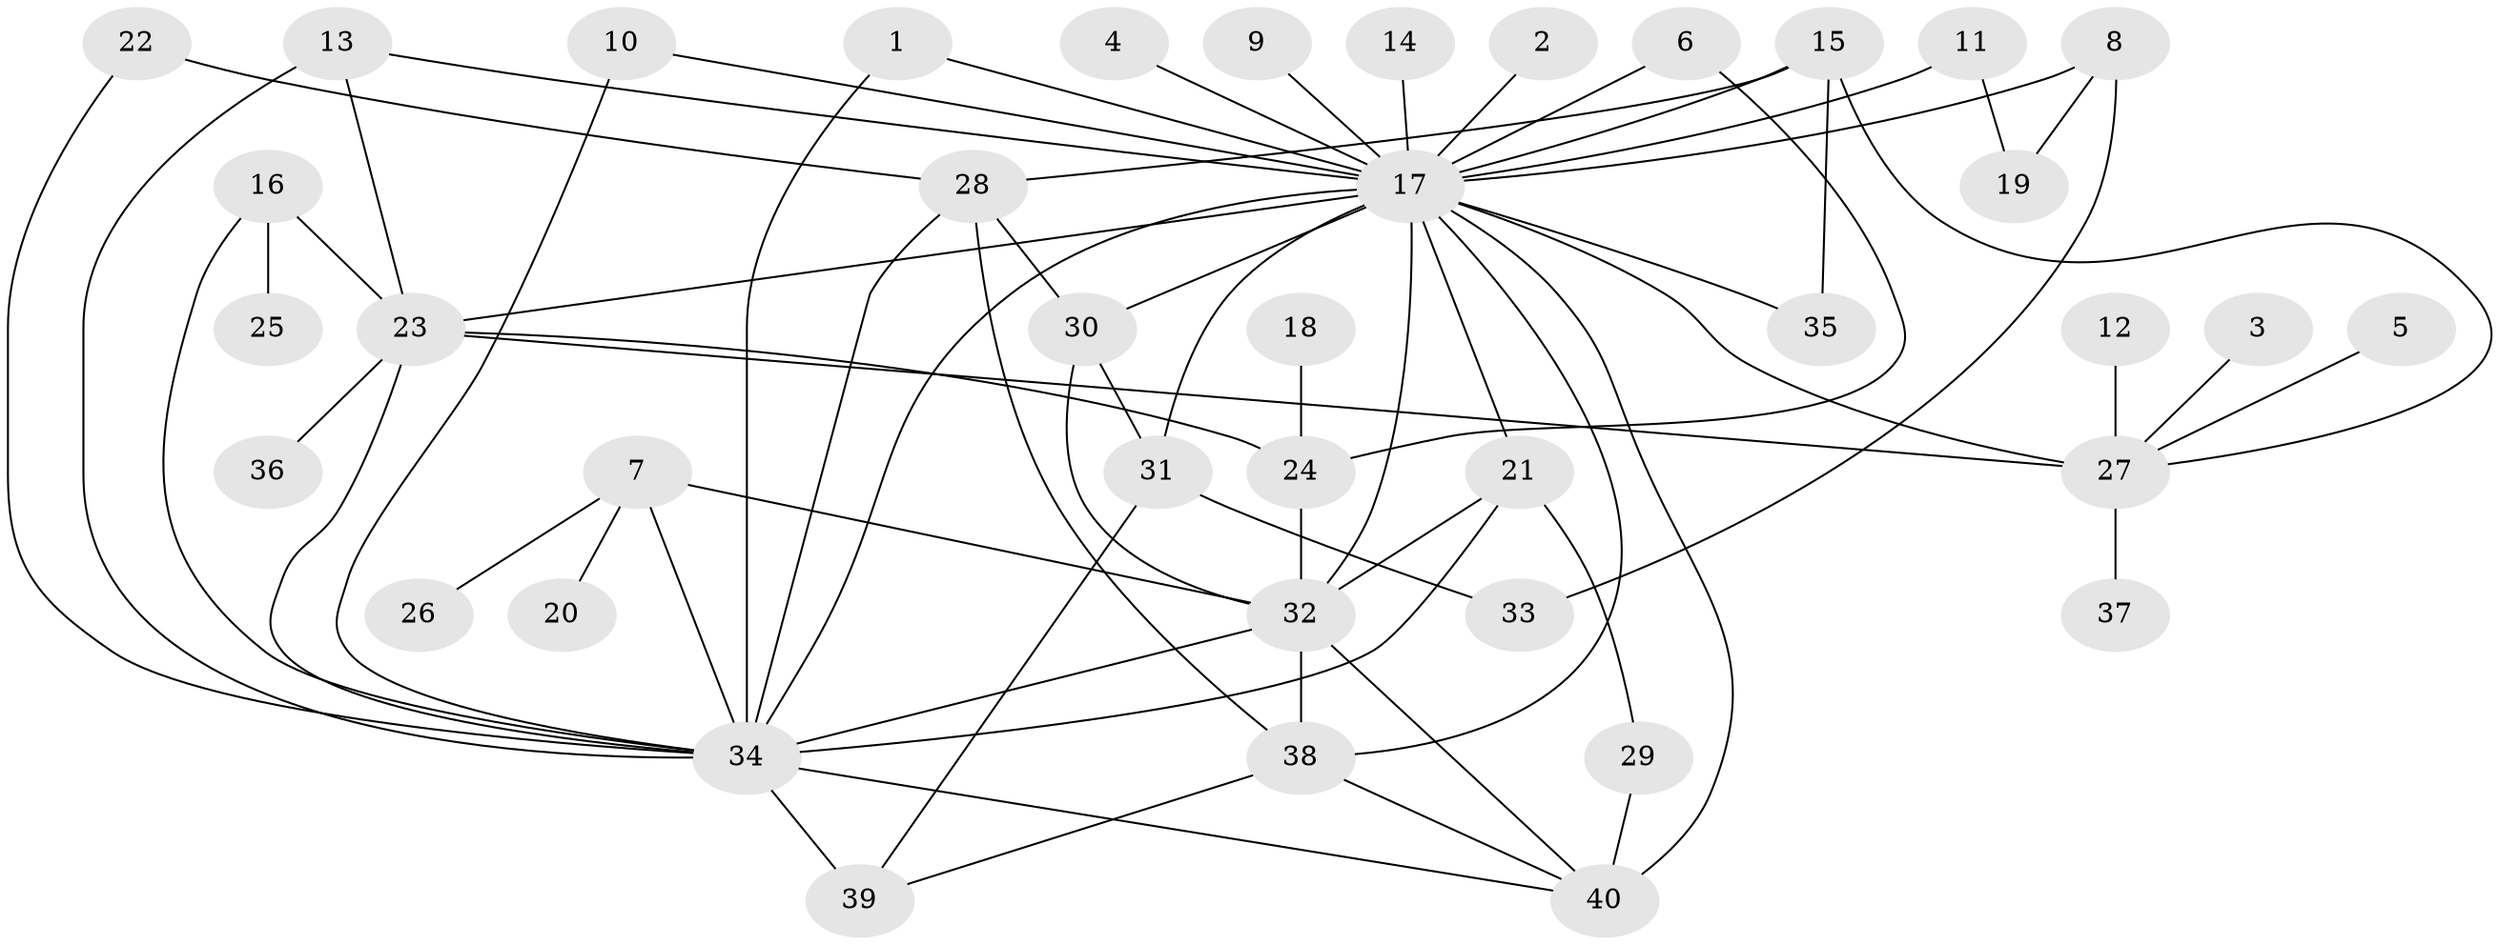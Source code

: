 // original degree distribution, {9: 0.02531645569620253, 35: 0.012658227848101266, 19: 0.012658227848101266, 3: 0.17721518987341772, 2: 0.26582278481012656, 1: 0.34177215189873417, 4: 0.05063291139240506, 5: 0.0759493670886076, 7: 0.012658227848101266, 12: 0.012658227848101266, 6: 0.012658227848101266}
// Generated by graph-tools (version 1.1) at 2025/01/03/09/25 03:01:49]
// undirected, 40 vertices, 69 edges
graph export_dot {
graph [start="1"]
  node [color=gray90,style=filled];
  1;
  2;
  3;
  4;
  5;
  6;
  7;
  8;
  9;
  10;
  11;
  12;
  13;
  14;
  15;
  16;
  17;
  18;
  19;
  20;
  21;
  22;
  23;
  24;
  25;
  26;
  27;
  28;
  29;
  30;
  31;
  32;
  33;
  34;
  35;
  36;
  37;
  38;
  39;
  40;
  1 -- 17 [weight=1.0];
  1 -- 34 [weight=1.0];
  2 -- 17 [weight=1.0];
  3 -- 27 [weight=1.0];
  4 -- 17 [weight=1.0];
  5 -- 27 [weight=1.0];
  6 -- 17 [weight=1.0];
  6 -- 24 [weight=1.0];
  7 -- 20 [weight=1.0];
  7 -- 26 [weight=1.0];
  7 -- 32 [weight=2.0];
  7 -- 34 [weight=1.0];
  8 -- 17 [weight=1.0];
  8 -- 19 [weight=1.0];
  8 -- 33 [weight=1.0];
  9 -- 17 [weight=1.0];
  10 -- 17 [weight=1.0];
  10 -- 34 [weight=1.0];
  11 -- 17 [weight=1.0];
  11 -- 19 [weight=1.0];
  12 -- 27 [weight=1.0];
  13 -- 17 [weight=1.0];
  13 -- 23 [weight=1.0];
  13 -- 34 [weight=2.0];
  14 -- 17 [weight=1.0];
  15 -- 17 [weight=1.0];
  15 -- 27 [weight=1.0];
  15 -- 28 [weight=1.0];
  15 -- 35 [weight=1.0];
  16 -- 23 [weight=1.0];
  16 -- 25 [weight=1.0];
  16 -- 34 [weight=1.0];
  17 -- 21 [weight=1.0];
  17 -- 23 [weight=1.0];
  17 -- 27 [weight=2.0];
  17 -- 30 [weight=1.0];
  17 -- 31 [weight=2.0];
  17 -- 32 [weight=2.0];
  17 -- 34 [weight=1.0];
  17 -- 35 [weight=1.0];
  17 -- 38 [weight=1.0];
  17 -- 40 [weight=2.0];
  18 -- 24 [weight=1.0];
  21 -- 29 [weight=1.0];
  21 -- 32 [weight=1.0];
  21 -- 34 [weight=1.0];
  22 -- 28 [weight=1.0];
  22 -- 34 [weight=1.0];
  23 -- 24 [weight=1.0];
  23 -- 27 [weight=1.0];
  23 -- 34 [weight=1.0];
  23 -- 36 [weight=1.0];
  24 -- 32 [weight=1.0];
  27 -- 37 [weight=1.0];
  28 -- 30 [weight=1.0];
  28 -- 34 [weight=1.0];
  28 -- 38 [weight=1.0];
  29 -- 40 [weight=1.0];
  30 -- 31 [weight=1.0];
  30 -- 32 [weight=1.0];
  31 -- 33 [weight=1.0];
  31 -- 39 [weight=1.0];
  32 -- 34 [weight=1.0];
  32 -- 38 [weight=1.0];
  32 -- 40 [weight=1.0];
  34 -- 39 [weight=2.0];
  34 -- 40 [weight=1.0];
  38 -- 39 [weight=1.0];
  38 -- 40 [weight=1.0];
}
